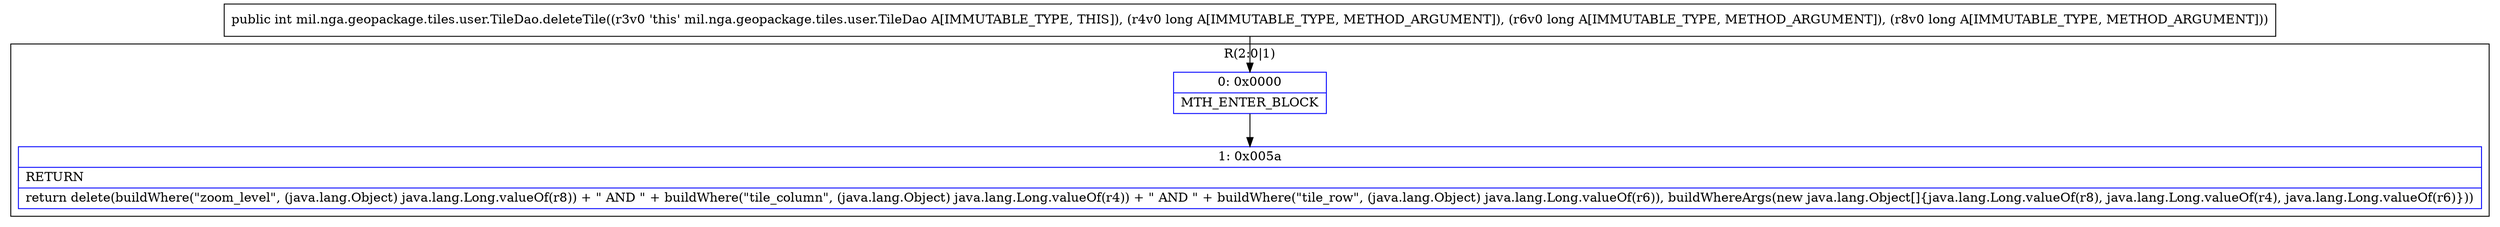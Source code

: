 digraph "CFG formil.nga.geopackage.tiles.user.TileDao.deleteTile(JJJ)I" {
subgraph cluster_Region_68936906 {
label = "R(2:0|1)";
node [shape=record,color=blue];
Node_0 [shape=record,label="{0\:\ 0x0000|MTH_ENTER_BLOCK\l}"];
Node_1 [shape=record,label="{1\:\ 0x005a|RETURN\l|return delete(buildWhere(\"zoom_level\", (java.lang.Object) java.lang.Long.valueOf(r8)) + \" AND \" + buildWhere(\"tile_column\", (java.lang.Object) java.lang.Long.valueOf(r4)) + \" AND \" + buildWhere(\"tile_row\", (java.lang.Object) java.lang.Long.valueOf(r6)), buildWhereArgs(new java.lang.Object[]\{java.lang.Long.valueOf(r8), java.lang.Long.valueOf(r4), java.lang.Long.valueOf(r6)\}))\l}"];
}
MethodNode[shape=record,label="{public int mil.nga.geopackage.tiles.user.TileDao.deleteTile((r3v0 'this' mil.nga.geopackage.tiles.user.TileDao A[IMMUTABLE_TYPE, THIS]), (r4v0 long A[IMMUTABLE_TYPE, METHOD_ARGUMENT]), (r6v0 long A[IMMUTABLE_TYPE, METHOD_ARGUMENT]), (r8v0 long A[IMMUTABLE_TYPE, METHOD_ARGUMENT])) }"];
MethodNode -> Node_0;
Node_0 -> Node_1;
}

